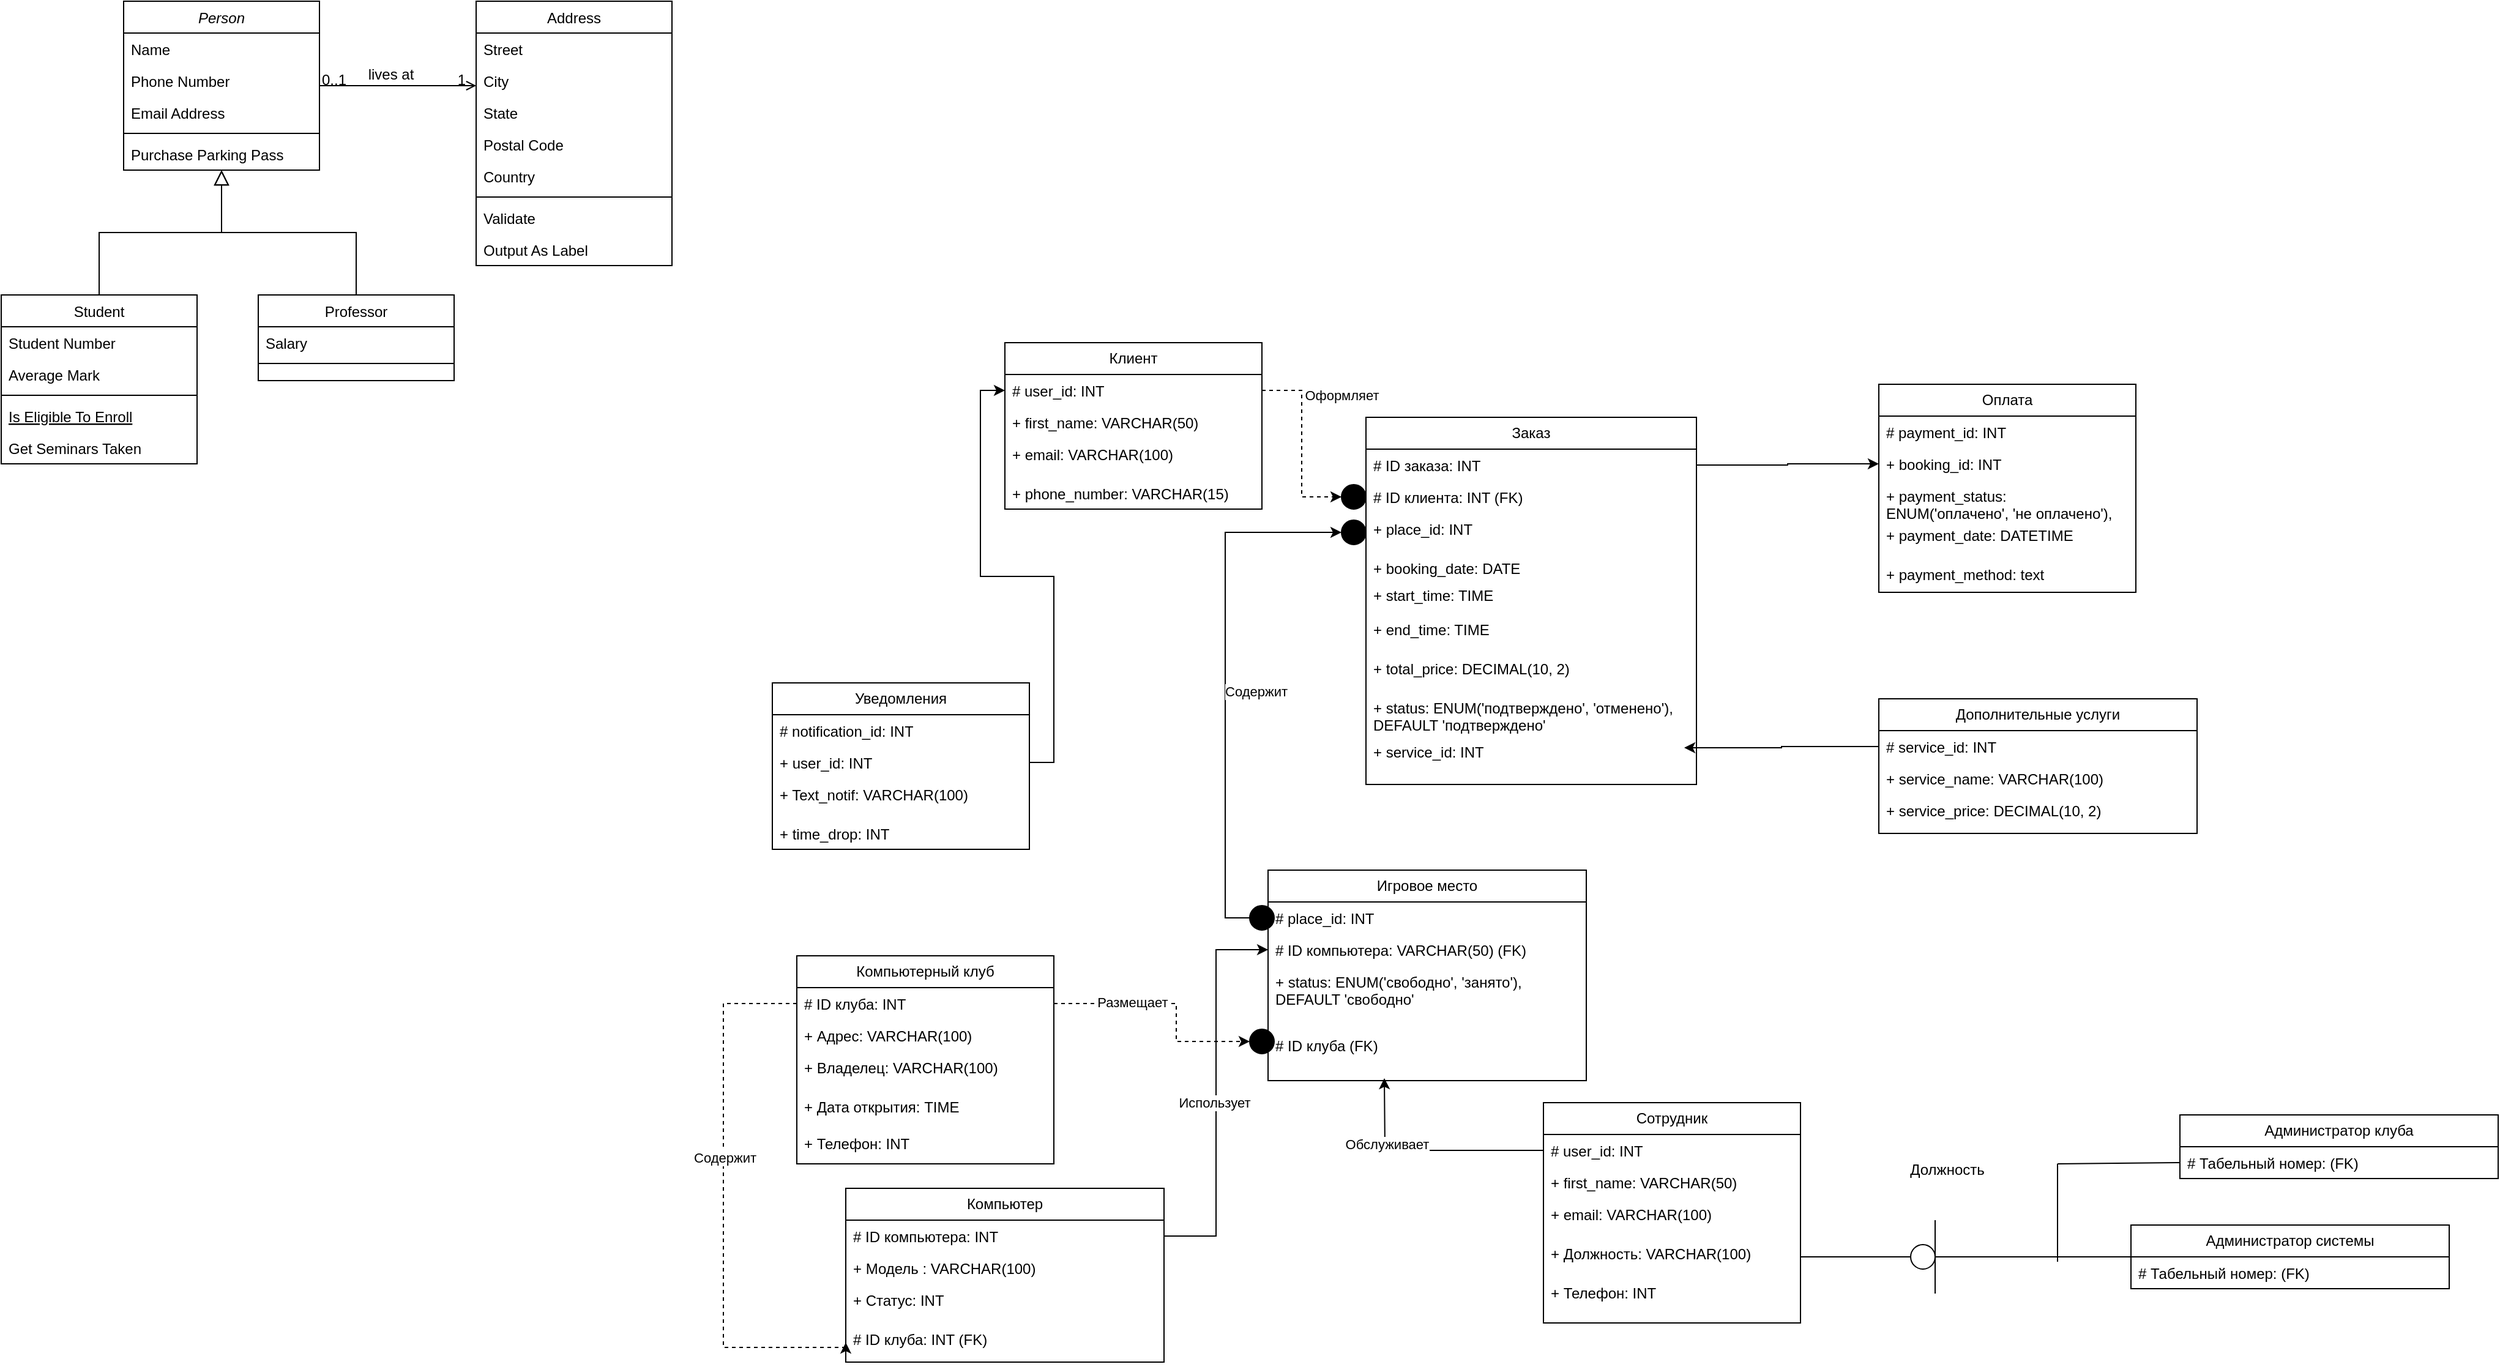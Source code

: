 <mxfile version="27.1.6">
  <diagram id="C5RBs43oDa-KdzZeNtuy" name="Page-1">
    <mxGraphModel dx="2143" dy="813" grid="1" gridSize="10" guides="1" tooltips="1" connect="1" arrows="1" fold="1" page="1" pageScale="1" pageWidth="827" pageHeight="1169" math="0" shadow="0">
      <root>
        <mxCell id="WIyWlLk6GJQsqaUBKTNV-0" />
        <mxCell id="WIyWlLk6GJQsqaUBKTNV-1" parent="WIyWlLk6GJQsqaUBKTNV-0" />
        <mxCell id="zkfFHV4jXpPFQw0GAbJ--0" value="Person" style="swimlane;fontStyle=2;align=center;verticalAlign=top;childLayout=stackLayout;horizontal=1;startSize=26;horizontalStack=0;resizeParent=1;resizeLast=0;collapsible=1;marginBottom=0;rounded=0;shadow=0;strokeWidth=1;" parent="WIyWlLk6GJQsqaUBKTNV-1" vertex="1">
          <mxGeometry x="220" y="120" width="160" height="138" as="geometry">
            <mxRectangle x="230" y="140" width="160" height="26" as="alternateBounds" />
          </mxGeometry>
        </mxCell>
        <mxCell id="zkfFHV4jXpPFQw0GAbJ--1" value="Name" style="text;align=left;verticalAlign=top;spacingLeft=4;spacingRight=4;overflow=hidden;rotatable=0;points=[[0,0.5],[1,0.5]];portConstraint=eastwest;" parent="zkfFHV4jXpPFQw0GAbJ--0" vertex="1">
          <mxGeometry y="26" width="160" height="26" as="geometry" />
        </mxCell>
        <mxCell id="zkfFHV4jXpPFQw0GAbJ--2" value="Phone Number" style="text;align=left;verticalAlign=top;spacingLeft=4;spacingRight=4;overflow=hidden;rotatable=0;points=[[0,0.5],[1,0.5]];portConstraint=eastwest;rounded=0;shadow=0;html=0;" parent="zkfFHV4jXpPFQw0GAbJ--0" vertex="1">
          <mxGeometry y="52" width="160" height="26" as="geometry" />
        </mxCell>
        <mxCell id="zkfFHV4jXpPFQw0GAbJ--3" value="Email Address" style="text;align=left;verticalAlign=top;spacingLeft=4;spacingRight=4;overflow=hidden;rotatable=0;points=[[0,0.5],[1,0.5]];portConstraint=eastwest;rounded=0;shadow=0;html=0;" parent="zkfFHV4jXpPFQw0GAbJ--0" vertex="1">
          <mxGeometry y="78" width="160" height="26" as="geometry" />
        </mxCell>
        <mxCell id="zkfFHV4jXpPFQw0GAbJ--4" value="" style="line;html=1;strokeWidth=1;align=left;verticalAlign=middle;spacingTop=-1;spacingLeft=3;spacingRight=3;rotatable=0;labelPosition=right;points=[];portConstraint=eastwest;" parent="zkfFHV4jXpPFQw0GAbJ--0" vertex="1">
          <mxGeometry y="104" width="160" height="8" as="geometry" />
        </mxCell>
        <mxCell id="zkfFHV4jXpPFQw0GAbJ--5" value="Purchase Parking Pass" style="text;align=left;verticalAlign=top;spacingLeft=4;spacingRight=4;overflow=hidden;rotatable=0;points=[[0,0.5],[1,0.5]];portConstraint=eastwest;" parent="zkfFHV4jXpPFQw0GAbJ--0" vertex="1">
          <mxGeometry y="112" width="160" height="26" as="geometry" />
        </mxCell>
        <mxCell id="zkfFHV4jXpPFQw0GAbJ--6" value="Student" style="swimlane;fontStyle=0;align=center;verticalAlign=top;childLayout=stackLayout;horizontal=1;startSize=26;horizontalStack=0;resizeParent=1;resizeLast=0;collapsible=1;marginBottom=0;rounded=0;shadow=0;strokeWidth=1;" parent="WIyWlLk6GJQsqaUBKTNV-1" vertex="1">
          <mxGeometry x="120" y="360" width="160" height="138" as="geometry">
            <mxRectangle x="130" y="380" width="160" height="26" as="alternateBounds" />
          </mxGeometry>
        </mxCell>
        <mxCell id="zkfFHV4jXpPFQw0GAbJ--7" value="Student Number" style="text;align=left;verticalAlign=top;spacingLeft=4;spacingRight=4;overflow=hidden;rotatable=0;points=[[0,0.5],[1,0.5]];portConstraint=eastwest;" parent="zkfFHV4jXpPFQw0GAbJ--6" vertex="1">
          <mxGeometry y="26" width="160" height="26" as="geometry" />
        </mxCell>
        <mxCell id="zkfFHV4jXpPFQw0GAbJ--8" value="Average Mark" style="text;align=left;verticalAlign=top;spacingLeft=4;spacingRight=4;overflow=hidden;rotatable=0;points=[[0,0.5],[1,0.5]];portConstraint=eastwest;rounded=0;shadow=0;html=0;" parent="zkfFHV4jXpPFQw0GAbJ--6" vertex="1">
          <mxGeometry y="52" width="160" height="26" as="geometry" />
        </mxCell>
        <mxCell id="zkfFHV4jXpPFQw0GAbJ--9" value="" style="line;html=1;strokeWidth=1;align=left;verticalAlign=middle;spacingTop=-1;spacingLeft=3;spacingRight=3;rotatable=0;labelPosition=right;points=[];portConstraint=eastwest;" parent="zkfFHV4jXpPFQw0GAbJ--6" vertex="1">
          <mxGeometry y="78" width="160" height="8" as="geometry" />
        </mxCell>
        <mxCell id="zkfFHV4jXpPFQw0GAbJ--10" value="Is Eligible To Enroll" style="text;align=left;verticalAlign=top;spacingLeft=4;spacingRight=4;overflow=hidden;rotatable=0;points=[[0,0.5],[1,0.5]];portConstraint=eastwest;fontStyle=4" parent="zkfFHV4jXpPFQw0GAbJ--6" vertex="1">
          <mxGeometry y="86" width="160" height="26" as="geometry" />
        </mxCell>
        <mxCell id="zkfFHV4jXpPFQw0GAbJ--11" value="Get Seminars Taken" style="text;align=left;verticalAlign=top;spacingLeft=4;spacingRight=4;overflow=hidden;rotatable=0;points=[[0,0.5],[1,0.5]];portConstraint=eastwest;" parent="zkfFHV4jXpPFQw0GAbJ--6" vertex="1">
          <mxGeometry y="112" width="160" height="26" as="geometry" />
        </mxCell>
        <mxCell id="zkfFHV4jXpPFQw0GAbJ--12" value="" style="endArrow=block;endSize=10;endFill=0;shadow=0;strokeWidth=1;rounded=0;curved=0;edgeStyle=elbowEdgeStyle;elbow=vertical;" parent="WIyWlLk6GJQsqaUBKTNV-1" source="zkfFHV4jXpPFQw0GAbJ--6" target="zkfFHV4jXpPFQw0GAbJ--0" edge="1">
          <mxGeometry width="160" relative="1" as="geometry">
            <mxPoint x="200" y="203" as="sourcePoint" />
            <mxPoint x="200" y="203" as="targetPoint" />
          </mxGeometry>
        </mxCell>
        <mxCell id="zkfFHV4jXpPFQw0GAbJ--13" value="Professor" style="swimlane;fontStyle=0;align=center;verticalAlign=top;childLayout=stackLayout;horizontal=1;startSize=26;horizontalStack=0;resizeParent=1;resizeLast=0;collapsible=1;marginBottom=0;rounded=0;shadow=0;strokeWidth=1;" parent="WIyWlLk6GJQsqaUBKTNV-1" vertex="1">
          <mxGeometry x="330" y="360" width="160" height="70" as="geometry">
            <mxRectangle x="340" y="380" width="170" height="26" as="alternateBounds" />
          </mxGeometry>
        </mxCell>
        <mxCell id="zkfFHV4jXpPFQw0GAbJ--14" value="Salary" style="text;align=left;verticalAlign=top;spacingLeft=4;spacingRight=4;overflow=hidden;rotatable=0;points=[[0,0.5],[1,0.5]];portConstraint=eastwest;" parent="zkfFHV4jXpPFQw0GAbJ--13" vertex="1">
          <mxGeometry y="26" width="160" height="26" as="geometry" />
        </mxCell>
        <mxCell id="zkfFHV4jXpPFQw0GAbJ--15" value="" style="line;html=1;strokeWidth=1;align=left;verticalAlign=middle;spacingTop=-1;spacingLeft=3;spacingRight=3;rotatable=0;labelPosition=right;points=[];portConstraint=eastwest;" parent="zkfFHV4jXpPFQw0GAbJ--13" vertex="1">
          <mxGeometry y="52" width="160" height="8" as="geometry" />
        </mxCell>
        <mxCell id="zkfFHV4jXpPFQw0GAbJ--16" value="" style="endArrow=block;endSize=10;endFill=0;shadow=0;strokeWidth=1;rounded=0;curved=0;edgeStyle=elbowEdgeStyle;elbow=vertical;" parent="WIyWlLk6GJQsqaUBKTNV-1" source="zkfFHV4jXpPFQw0GAbJ--13" target="zkfFHV4jXpPFQw0GAbJ--0" edge="1">
          <mxGeometry width="160" relative="1" as="geometry">
            <mxPoint x="210" y="373" as="sourcePoint" />
            <mxPoint x="310" y="271" as="targetPoint" />
          </mxGeometry>
        </mxCell>
        <mxCell id="zkfFHV4jXpPFQw0GAbJ--17" value="Address" style="swimlane;fontStyle=0;align=center;verticalAlign=top;childLayout=stackLayout;horizontal=1;startSize=26;horizontalStack=0;resizeParent=1;resizeLast=0;collapsible=1;marginBottom=0;rounded=0;shadow=0;strokeWidth=1;" parent="WIyWlLk6GJQsqaUBKTNV-1" vertex="1">
          <mxGeometry x="508" y="120" width="160" height="216" as="geometry">
            <mxRectangle x="550" y="140" width="160" height="26" as="alternateBounds" />
          </mxGeometry>
        </mxCell>
        <mxCell id="zkfFHV4jXpPFQw0GAbJ--18" value="Street" style="text;align=left;verticalAlign=top;spacingLeft=4;spacingRight=4;overflow=hidden;rotatable=0;points=[[0,0.5],[1,0.5]];portConstraint=eastwest;" parent="zkfFHV4jXpPFQw0GAbJ--17" vertex="1">
          <mxGeometry y="26" width="160" height="26" as="geometry" />
        </mxCell>
        <mxCell id="zkfFHV4jXpPFQw0GAbJ--19" value="City" style="text;align=left;verticalAlign=top;spacingLeft=4;spacingRight=4;overflow=hidden;rotatable=0;points=[[0,0.5],[1,0.5]];portConstraint=eastwest;rounded=0;shadow=0;html=0;" parent="zkfFHV4jXpPFQw0GAbJ--17" vertex="1">
          <mxGeometry y="52" width="160" height="26" as="geometry" />
        </mxCell>
        <mxCell id="zkfFHV4jXpPFQw0GAbJ--20" value="State" style="text;align=left;verticalAlign=top;spacingLeft=4;spacingRight=4;overflow=hidden;rotatable=0;points=[[0,0.5],[1,0.5]];portConstraint=eastwest;rounded=0;shadow=0;html=0;" parent="zkfFHV4jXpPFQw0GAbJ--17" vertex="1">
          <mxGeometry y="78" width="160" height="26" as="geometry" />
        </mxCell>
        <mxCell id="zkfFHV4jXpPFQw0GAbJ--21" value="Postal Code" style="text;align=left;verticalAlign=top;spacingLeft=4;spacingRight=4;overflow=hidden;rotatable=0;points=[[0,0.5],[1,0.5]];portConstraint=eastwest;rounded=0;shadow=0;html=0;" parent="zkfFHV4jXpPFQw0GAbJ--17" vertex="1">
          <mxGeometry y="104" width="160" height="26" as="geometry" />
        </mxCell>
        <mxCell id="zkfFHV4jXpPFQw0GAbJ--22" value="Country" style="text;align=left;verticalAlign=top;spacingLeft=4;spacingRight=4;overflow=hidden;rotatable=0;points=[[0,0.5],[1,0.5]];portConstraint=eastwest;rounded=0;shadow=0;html=0;" parent="zkfFHV4jXpPFQw0GAbJ--17" vertex="1">
          <mxGeometry y="130" width="160" height="26" as="geometry" />
        </mxCell>
        <mxCell id="zkfFHV4jXpPFQw0GAbJ--23" value="" style="line;html=1;strokeWidth=1;align=left;verticalAlign=middle;spacingTop=-1;spacingLeft=3;spacingRight=3;rotatable=0;labelPosition=right;points=[];portConstraint=eastwest;" parent="zkfFHV4jXpPFQw0GAbJ--17" vertex="1">
          <mxGeometry y="156" width="160" height="8" as="geometry" />
        </mxCell>
        <mxCell id="zkfFHV4jXpPFQw0GAbJ--24" value="Validate" style="text;align=left;verticalAlign=top;spacingLeft=4;spacingRight=4;overflow=hidden;rotatable=0;points=[[0,0.5],[1,0.5]];portConstraint=eastwest;" parent="zkfFHV4jXpPFQw0GAbJ--17" vertex="1">
          <mxGeometry y="164" width="160" height="26" as="geometry" />
        </mxCell>
        <mxCell id="zkfFHV4jXpPFQw0GAbJ--25" value="Output As Label" style="text;align=left;verticalAlign=top;spacingLeft=4;spacingRight=4;overflow=hidden;rotatable=0;points=[[0,0.5],[1,0.5]];portConstraint=eastwest;" parent="zkfFHV4jXpPFQw0GAbJ--17" vertex="1">
          <mxGeometry y="190" width="160" height="26" as="geometry" />
        </mxCell>
        <mxCell id="zkfFHV4jXpPFQw0GAbJ--26" value="" style="endArrow=open;shadow=0;strokeWidth=1;rounded=0;curved=0;endFill=1;edgeStyle=elbowEdgeStyle;elbow=vertical;" parent="WIyWlLk6GJQsqaUBKTNV-1" source="zkfFHV4jXpPFQw0GAbJ--0" target="zkfFHV4jXpPFQw0GAbJ--17" edge="1">
          <mxGeometry x="0.5" y="41" relative="1" as="geometry">
            <mxPoint x="380" y="192" as="sourcePoint" />
            <mxPoint x="540" y="192" as="targetPoint" />
            <mxPoint x="-40" y="32" as="offset" />
          </mxGeometry>
        </mxCell>
        <mxCell id="zkfFHV4jXpPFQw0GAbJ--27" value="0..1" style="resizable=0;align=left;verticalAlign=bottom;labelBackgroundColor=none;fontSize=12;" parent="zkfFHV4jXpPFQw0GAbJ--26" connectable="0" vertex="1">
          <mxGeometry x="-1" relative="1" as="geometry">
            <mxPoint y="4" as="offset" />
          </mxGeometry>
        </mxCell>
        <mxCell id="zkfFHV4jXpPFQw0GAbJ--28" value="1" style="resizable=0;align=right;verticalAlign=bottom;labelBackgroundColor=none;fontSize=12;" parent="zkfFHV4jXpPFQw0GAbJ--26" connectable="0" vertex="1">
          <mxGeometry x="1" relative="1" as="geometry">
            <mxPoint x="-7" y="4" as="offset" />
          </mxGeometry>
        </mxCell>
        <mxCell id="zkfFHV4jXpPFQw0GAbJ--29" value="lives at" style="text;html=1;resizable=0;points=[];;align=center;verticalAlign=middle;labelBackgroundColor=none;rounded=0;shadow=0;strokeWidth=1;fontSize=12;" parent="zkfFHV4jXpPFQw0GAbJ--26" vertex="1" connectable="0">
          <mxGeometry x="0.5" y="49" relative="1" as="geometry">
            <mxPoint x="-38" y="40" as="offset" />
          </mxGeometry>
        </mxCell>
        <mxCell id="PLSxakcZ5Mj65EyhJ7dW-0" value="Клиент" style="swimlane;fontStyle=0;childLayout=stackLayout;horizontal=1;startSize=26;fillColor=none;horizontalStack=0;resizeParent=1;resizeParentMax=0;resizeLast=0;collapsible=1;marginBottom=0;whiteSpace=wrap;html=1;" vertex="1" parent="WIyWlLk6GJQsqaUBKTNV-1">
          <mxGeometry x="940" y="399" width="210" height="136" as="geometry" />
        </mxCell>
        <mxCell id="PLSxakcZ5Mj65EyhJ7dW-1" value="# user_id: INT" style="text;strokeColor=none;fillColor=none;align=left;verticalAlign=top;spacingLeft=4;spacingRight=4;overflow=hidden;rotatable=0;points=[[0,0.5],[1,0.5]];portConstraint=eastwest;whiteSpace=wrap;html=1;" vertex="1" parent="PLSxakcZ5Mj65EyhJ7dW-0">
          <mxGeometry y="26" width="210" height="26" as="geometry" />
        </mxCell>
        <mxCell id="PLSxakcZ5Mj65EyhJ7dW-2" value="+ first_name: VARCHAR(50)" style="text;strokeColor=none;fillColor=none;align=left;verticalAlign=top;spacingLeft=4;spacingRight=4;overflow=hidden;rotatable=0;points=[[0,0.5],[1,0.5]];portConstraint=eastwest;whiteSpace=wrap;html=1;" vertex="1" parent="PLSxakcZ5Mj65EyhJ7dW-0">
          <mxGeometry y="52" width="210" height="26" as="geometry" />
        </mxCell>
        <mxCell id="PLSxakcZ5Mj65EyhJ7dW-3" value="+ email: VARCHAR(100)" style="text;strokeColor=none;fillColor=none;align=left;verticalAlign=top;spacingLeft=4;spacingRight=4;overflow=hidden;rotatable=0;points=[[0,0.5],[1,0.5]];portConstraint=eastwest;whiteSpace=wrap;html=1;" vertex="1" parent="PLSxakcZ5Mj65EyhJ7dW-0">
          <mxGeometry y="78" width="210" height="32" as="geometry" />
        </mxCell>
        <mxCell id="PLSxakcZ5Mj65EyhJ7dW-21" value="+ phone_number: VARCHAR(15)" style="text;strokeColor=none;fillColor=none;align=left;verticalAlign=top;spacingLeft=4;spacingRight=4;overflow=hidden;rotatable=0;points=[[0,0.5],[1,0.5]];portConstraint=eastwest;whiteSpace=wrap;html=1;" vertex="1" parent="PLSxakcZ5Mj65EyhJ7dW-0">
          <mxGeometry y="110" width="210" height="26" as="geometry" />
        </mxCell>
        <mxCell id="PLSxakcZ5Mj65EyhJ7dW-4" value="Игровое место" style="swimlane;fontStyle=0;childLayout=stackLayout;horizontal=1;startSize=26;fillColor=none;horizontalStack=0;resizeParent=1;resizeParentMax=0;resizeLast=0;collapsible=1;marginBottom=0;whiteSpace=wrap;html=1;" vertex="1" parent="WIyWlLk6GJQsqaUBKTNV-1">
          <mxGeometry x="1155" y="830" width="260" height="172" as="geometry" />
        </mxCell>
        <mxCell id="PLSxakcZ5Mj65EyhJ7dW-5" value="# place_id: INT" style="text;strokeColor=none;fillColor=none;align=left;verticalAlign=top;spacingLeft=4;spacingRight=4;overflow=hidden;rotatable=0;points=[[0,0.5],[1,0.5]];portConstraint=eastwest;whiteSpace=wrap;html=1;" vertex="1" parent="PLSxakcZ5Mj65EyhJ7dW-4">
          <mxGeometry y="26" width="260" height="26" as="geometry" />
        </mxCell>
        <mxCell id="PLSxakcZ5Mj65EyhJ7dW-6" value="# ID компьютера: VARCHAR(50) (FK)" style="text;strokeColor=none;fillColor=none;align=left;verticalAlign=top;spacingLeft=4;spacingRight=4;overflow=hidden;rotatable=0;points=[[0,0.5],[1,0.5]];portConstraint=eastwest;whiteSpace=wrap;html=1;" vertex="1" parent="PLSxakcZ5Mj65EyhJ7dW-4">
          <mxGeometry y="52" width="260" height="26" as="geometry" />
        </mxCell>
        <mxCell id="PLSxakcZ5Mj65EyhJ7dW-7" value="+ status: ENUM(&#39;свободно&#39;, &#39;занято&#39;), DEFAULT &#39;свободно&#39;" style="text;strokeColor=none;fillColor=none;align=left;verticalAlign=top;spacingLeft=4;spacingRight=4;overflow=hidden;rotatable=0;points=[[0,0.5],[1,0.5]];portConstraint=eastwest;whiteSpace=wrap;html=1;" vertex="1" parent="PLSxakcZ5Mj65EyhJ7dW-4">
          <mxGeometry y="78" width="260" height="52" as="geometry" />
        </mxCell>
        <mxCell id="PLSxakcZ5Mj65EyhJ7dW-106" value="# ID клуба (FK&lt;span style=&quot;background-color: transparent; color: light-dark(rgb(0, 0, 0), rgb(255, 255, 255));&quot;&gt;)&lt;/span&gt;" style="text;strokeColor=none;fillColor=none;align=left;verticalAlign=top;spacingLeft=4;spacingRight=4;overflow=hidden;rotatable=0;points=[[0,0.5],[1,0.5]];portConstraint=eastwest;whiteSpace=wrap;html=1;" vertex="1" parent="PLSxakcZ5Mj65EyhJ7dW-4">
          <mxGeometry y="130" width="260" height="42" as="geometry" />
        </mxCell>
        <mxCell id="PLSxakcZ5Mj65EyhJ7dW-8" value="Заказ" style="swimlane;fontStyle=0;childLayout=stackLayout;horizontal=1;startSize=26;fillColor=none;horizontalStack=0;resizeParent=1;resizeParentMax=0;resizeLast=0;collapsible=1;marginBottom=0;whiteSpace=wrap;html=1;" vertex="1" parent="WIyWlLk6GJQsqaUBKTNV-1">
          <mxGeometry x="1235" y="460" width="270" height="300" as="geometry" />
        </mxCell>
        <mxCell id="PLSxakcZ5Mj65EyhJ7dW-9" value="# ID заказа: INT" style="text;strokeColor=none;fillColor=none;align=left;verticalAlign=top;spacingLeft=4;spacingRight=4;overflow=hidden;rotatable=0;points=[[0,0.5],[1,0.5]];portConstraint=eastwest;whiteSpace=wrap;html=1;" vertex="1" parent="PLSxakcZ5Mj65EyhJ7dW-8">
          <mxGeometry y="26" width="270" height="26" as="geometry" />
        </mxCell>
        <mxCell id="PLSxakcZ5Mj65EyhJ7dW-10" value="# ID клиента: INT (FK)" style="text;strokeColor=none;fillColor=none;align=left;verticalAlign=top;spacingLeft=4;spacingRight=4;overflow=hidden;rotatable=0;points=[[0,0.5],[1,0.5]];portConstraint=eastwest;whiteSpace=wrap;html=1;" vertex="1" parent="PLSxakcZ5Mj65EyhJ7dW-8">
          <mxGeometry y="52" width="270" height="26" as="geometry" />
        </mxCell>
        <mxCell id="PLSxakcZ5Mj65EyhJ7dW-11" value="+ place_id: INT" style="text;strokeColor=none;fillColor=none;align=left;verticalAlign=top;spacingLeft=4;spacingRight=4;overflow=hidden;rotatable=0;points=[[0,0.5],[1,0.5]];portConstraint=eastwest;whiteSpace=wrap;html=1;" vertex="1" parent="PLSxakcZ5Mj65EyhJ7dW-8">
          <mxGeometry y="78" width="270" height="32" as="geometry" />
        </mxCell>
        <mxCell id="PLSxakcZ5Mj65EyhJ7dW-12" value="+ booking_date: DATE" style="text;strokeColor=none;fillColor=none;align=left;verticalAlign=top;spacingLeft=4;spacingRight=4;overflow=hidden;rotatable=0;points=[[0,0.5],[1,0.5]];portConstraint=eastwest;whiteSpace=wrap;html=1;" vertex="1" parent="PLSxakcZ5Mj65EyhJ7dW-8">
          <mxGeometry y="110" width="270" height="190" as="geometry" />
        </mxCell>
        <mxCell id="PLSxakcZ5Mj65EyhJ7dW-13" value="+ start_time: TIME" style="text;strokeColor=none;fillColor=none;align=left;verticalAlign=top;spacingLeft=4;spacingRight=4;overflow=hidden;rotatable=0;points=[[0,0.5],[1,0.5]];portConstraint=eastwest;whiteSpace=wrap;html=1;" vertex="1" parent="WIyWlLk6GJQsqaUBKTNV-1">
          <mxGeometry x="1235" y="592" width="250" height="32" as="geometry" />
        </mxCell>
        <mxCell id="PLSxakcZ5Mj65EyhJ7dW-14" value="+ end_time: TIME" style="text;strokeColor=none;fillColor=none;align=left;verticalAlign=top;spacingLeft=4;spacingRight=4;overflow=hidden;rotatable=0;points=[[0,0.5],[1,0.5]];portConstraint=eastwest;whiteSpace=wrap;html=1;" vertex="1" parent="WIyWlLk6GJQsqaUBKTNV-1">
          <mxGeometry x="1235" y="620" width="250" height="32" as="geometry" />
        </mxCell>
        <mxCell id="PLSxakcZ5Mj65EyhJ7dW-15" value="+ total_price: DECIMAL(10, 2)" style="text;strokeColor=none;fillColor=none;align=left;verticalAlign=top;spacingLeft=4;spacingRight=4;overflow=hidden;rotatable=0;points=[[0,0.5],[1,0.5]];portConstraint=eastwest;whiteSpace=wrap;html=1;" vertex="1" parent="WIyWlLk6GJQsqaUBKTNV-1">
          <mxGeometry x="1235" y="652" width="250" height="98" as="geometry" />
        </mxCell>
        <mxCell id="PLSxakcZ5Mj65EyhJ7dW-16" value="+ status: ENUM(&#39;подтверждено&#39;, &#39;отменено&#39;), DEFAULT &#39;подтверждено&#39;" style="text;strokeColor=none;fillColor=none;align=left;verticalAlign=top;spacingLeft=4;spacingRight=4;overflow=hidden;rotatable=0;points=[[0,0.5],[1,0.5]];portConstraint=eastwest;whiteSpace=wrap;html=1;" vertex="1" parent="WIyWlLk6GJQsqaUBKTNV-1">
          <mxGeometry x="1235" y="684" width="260" height="66" as="geometry" />
        </mxCell>
        <mxCell id="PLSxakcZ5Mj65EyhJ7dW-17" value="Дополнительные услуги" style="swimlane;fontStyle=0;childLayout=stackLayout;horizontal=1;startSize=26;fillColor=none;horizontalStack=0;resizeParent=1;resizeParentMax=0;resizeLast=0;collapsible=1;marginBottom=0;whiteSpace=wrap;html=1;" vertex="1" parent="WIyWlLk6GJQsqaUBKTNV-1">
          <mxGeometry x="1654" y="690" width="260" height="110" as="geometry" />
        </mxCell>
        <mxCell id="PLSxakcZ5Mj65EyhJ7dW-18" value="# service_id: INT" style="text;strokeColor=none;fillColor=none;align=left;verticalAlign=top;spacingLeft=4;spacingRight=4;overflow=hidden;rotatable=0;points=[[0,0.5],[1,0.5]];portConstraint=eastwest;whiteSpace=wrap;html=1;" vertex="1" parent="PLSxakcZ5Mj65EyhJ7dW-17">
          <mxGeometry y="26" width="260" height="26" as="geometry" />
        </mxCell>
        <mxCell id="PLSxakcZ5Mj65EyhJ7dW-19" value="+ service_name: VARCHAR(100)" style="text;strokeColor=none;fillColor=none;align=left;verticalAlign=top;spacingLeft=4;spacingRight=4;overflow=hidden;rotatable=0;points=[[0,0.5],[1,0.5]];portConstraint=eastwest;whiteSpace=wrap;html=1;" vertex="1" parent="PLSxakcZ5Mj65EyhJ7dW-17">
          <mxGeometry y="52" width="260" height="26" as="geometry" />
        </mxCell>
        <mxCell id="PLSxakcZ5Mj65EyhJ7dW-20" value="+ service_price: DECIMAL(10, 2)" style="text;strokeColor=none;fillColor=none;align=left;verticalAlign=top;spacingLeft=4;spacingRight=4;overflow=hidden;rotatable=0;points=[[0,0.5],[1,0.5]];portConstraint=eastwest;whiteSpace=wrap;html=1;" vertex="1" parent="PLSxakcZ5Mj65EyhJ7dW-17">
          <mxGeometry y="78" width="260" height="32" as="geometry" />
        </mxCell>
        <mxCell id="PLSxakcZ5Mj65EyhJ7dW-22" value="+ service_id: INT" style="text;strokeColor=none;fillColor=none;align=left;verticalAlign=top;spacingLeft=4;spacingRight=4;overflow=hidden;rotatable=0;points=[[0,0.5],[1,0.5]];portConstraint=eastwest;whiteSpace=wrap;html=1;" vertex="1" parent="WIyWlLk6GJQsqaUBKTNV-1">
          <mxGeometry x="1235" y="720" width="260" height="20" as="geometry" />
        </mxCell>
        <mxCell id="PLSxakcZ5Mj65EyhJ7dW-23" value="Оплата" style="swimlane;fontStyle=0;childLayout=stackLayout;horizontal=1;startSize=26;fillColor=none;horizontalStack=0;resizeParent=1;resizeParentMax=0;resizeLast=0;collapsible=1;marginBottom=0;whiteSpace=wrap;html=1;" vertex="1" parent="WIyWlLk6GJQsqaUBKTNV-1">
          <mxGeometry x="1654" y="433" width="210" height="170" as="geometry" />
        </mxCell>
        <mxCell id="PLSxakcZ5Mj65EyhJ7dW-24" value="# payment_id: INT" style="text;strokeColor=none;fillColor=none;align=left;verticalAlign=top;spacingLeft=4;spacingRight=4;overflow=hidden;rotatable=0;points=[[0,0.5],[1,0.5]];portConstraint=eastwest;whiteSpace=wrap;html=1;" vertex="1" parent="PLSxakcZ5Mj65EyhJ7dW-23">
          <mxGeometry y="26" width="210" height="26" as="geometry" />
        </mxCell>
        <mxCell id="PLSxakcZ5Mj65EyhJ7dW-25" value="+ booking_id: INT" style="text;strokeColor=none;fillColor=none;align=left;verticalAlign=top;spacingLeft=4;spacingRight=4;overflow=hidden;rotatable=0;points=[[0,0.5],[1,0.5]];portConstraint=eastwest;whiteSpace=wrap;html=1;" vertex="1" parent="PLSxakcZ5Mj65EyhJ7dW-23">
          <mxGeometry y="52" width="210" height="26" as="geometry" />
        </mxCell>
        <mxCell id="PLSxakcZ5Mj65EyhJ7dW-27" value="+ payment_status: ENUM(&#39;оплачено&#39;, &#39;не оплачено&#39;), DEFAULT &#39;не оплачено&#39;" style="text;strokeColor=none;fillColor=none;align=left;verticalAlign=top;spacingLeft=4;spacingRight=4;overflow=hidden;rotatable=0;points=[[0,0.5],[1,0.5]];portConstraint=eastwest;whiteSpace=wrap;html=1;" vertex="1" parent="PLSxakcZ5Mj65EyhJ7dW-23">
          <mxGeometry y="78" width="210" height="32" as="geometry" />
        </mxCell>
        <mxCell id="PLSxakcZ5Mj65EyhJ7dW-28" value="+ payment_date: DATETIME" style="text;strokeColor=none;fillColor=none;align=left;verticalAlign=top;spacingLeft=4;spacingRight=4;overflow=hidden;rotatable=0;points=[[0,0.5],[1,0.5]];portConstraint=eastwest;whiteSpace=wrap;html=1;" vertex="1" parent="PLSxakcZ5Mj65EyhJ7dW-23">
          <mxGeometry y="110" width="210" height="32" as="geometry" />
        </mxCell>
        <mxCell id="PLSxakcZ5Mj65EyhJ7dW-26" value="+ payment_method: text" style="text;strokeColor=none;fillColor=none;align=left;verticalAlign=top;spacingLeft=4;spacingRight=4;overflow=hidden;rotatable=0;points=[[0,0.5],[1,0.5]];portConstraint=eastwest;whiteSpace=wrap;html=1;" vertex="1" parent="PLSxakcZ5Mj65EyhJ7dW-23">
          <mxGeometry y="142" width="210" height="28" as="geometry" />
        </mxCell>
        <mxCell id="PLSxakcZ5Mj65EyhJ7dW-29" value="Уведомления" style="swimlane;fontStyle=0;childLayout=stackLayout;horizontal=1;startSize=26;fillColor=none;horizontalStack=0;resizeParent=1;resizeParentMax=0;resizeLast=0;collapsible=1;marginBottom=0;whiteSpace=wrap;html=1;" vertex="1" parent="WIyWlLk6GJQsqaUBKTNV-1">
          <mxGeometry x="750" y="677" width="210" height="136" as="geometry" />
        </mxCell>
        <mxCell id="PLSxakcZ5Mj65EyhJ7dW-30" value="#&amp;nbsp;&lt;span style=&quot;white-space-collapse: preserve;&quot; data-src-align=&quot;0:11&quot; class=&quot;EzKURWReUAB5oZgtQNkl&quot;&gt;notification&lt;/span&gt;_id: INT" style="text;strokeColor=none;fillColor=none;align=left;verticalAlign=top;spacingLeft=4;spacingRight=4;overflow=hidden;rotatable=0;points=[[0,0.5],[1,0.5]];portConstraint=eastwest;whiteSpace=wrap;html=1;" vertex="1" parent="PLSxakcZ5Mj65EyhJ7dW-29">
          <mxGeometry y="26" width="210" height="26" as="geometry" />
        </mxCell>
        <mxCell id="PLSxakcZ5Mj65EyhJ7dW-31" value="+ user_id: INT" style="text;strokeColor=none;fillColor=none;align=left;verticalAlign=top;spacingLeft=4;spacingRight=4;overflow=hidden;rotatable=0;points=[[0,0.5],[1,0.5]];portConstraint=eastwest;whiteSpace=wrap;html=1;" vertex="1" parent="PLSxakcZ5Mj65EyhJ7dW-29">
          <mxGeometry y="52" width="210" height="26" as="geometry" />
        </mxCell>
        <mxCell id="PLSxakcZ5Mj65EyhJ7dW-32" value="+ Text_notif: VARCHAR(100)" style="text;strokeColor=none;fillColor=none;align=left;verticalAlign=top;spacingLeft=4;spacingRight=4;overflow=hidden;rotatable=0;points=[[0,0.5],[1,0.5]];portConstraint=eastwest;whiteSpace=wrap;html=1;" vertex="1" parent="PLSxakcZ5Mj65EyhJ7dW-29">
          <mxGeometry y="78" width="210" height="32" as="geometry" />
        </mxCell>
        <mxCell id="PLSxakcZ5Mj65EyhJ7dW-33" value="+ time_drop: INT" style="text;strokeColor=none;fillColor=none;align=left;verticalAlign=top;spacingLeft=4;spacingRight=4;overflow=hidden;rotatable=0;points=[[0,0.5],[1,0.5]];portConstraint=eastwest;whiteSpace=wrap;html=1;" vertex="1" parent="PLSxakcZ5Mj65EyhJ7dW-29">
          <mxGeometry y="110" width="210" height="26" as="geometry" />
        </mxCell>
        <mxCell id="PLSxakcZ5Mj65EyhJ7dW-34" style="edgeStyle=orthogonalEdgeStyle;rounded=0;orthogonalLoop=1;jettySize=auto;html=1;exitX=1;exitY=0.5;exitDx=0;exitDy=0;entryX=0;entryY=0.5;entryDx=0;entryDy=0;" edge="1" parent="WIyWlLk6GJQsqaUBKTNV-1" source="PLSxakcZ5Mj65EyhJ7dW-31" target="PLSxakcZ5Mj65EyhJ7dW-1">
          <mxGeometry relative="1" as="geometry" />
        </mxCell>
        <mxCell id="PLSxakcZ5Mj65EyhJ7dW-35" style="edgeStyle=orthogonalEdgeStyle;rounded=0;orthogonalLoop=1;jettySize=auto;html=1;exitX=1;exitY=0.5;exitDx=0;exitDy=0;entryX=0;entryY=0.5;entryDx=0;entryDy=0;" edge="1" parent="WIyWlLk6GJQsqaUBKTNV-1" source="PLSxakcZ5Mj65EyhJ7dW-97" target="PLSxakcZ5Mj65EyhJ7dW-10">
          <mxGeometry relative="1" as="geometry" />
        </mxCell>
        <mxCell id="PLSxakcZ5Mj65EyhJ7dW-84" value="Оформляет" style="edgeLabel;html=1;align=center;verticalAlign=middle;resizable=0;points=[];" vertex="1" connectable="0" parent="PLSxakcZ5Mj65EyhJ7dW-35">
          <mxGeometry x="0.39" y="-6" relative="1" as="geometry">
            <mxPoint x="-20" y="-83" as="offset" />
          </mxGeometry>
        </mxCell>
        <mxCell id="PLSxakcZ5Mj65EyhJ7dW-36" style="edgeStyle=orthogonalEdgeStyle;rounded=0;orthogonalLoop=1;jettySize=auto;html=1;exitX=0;exitY=0.5;exitDx=0;exitDy=0;entryX=0;entryY=0.5;entryDx=0;entryDy=0;" edge="1" parent="WIyWlLk6GJQsqaUBKTNV-1" source="PLSxakcZ5Mj65EyhJ7dW-88" target="PLSxakcZ5Mj65EyhJ7dW-11">
          <mxGeometry relative="1" as="geometry" />
        </mxCell>
        <mxCell id="PLSxakcZ5Mj65EyhJ7dW-37" style="edgeStyle=orthogonalEdgeStyle;rounded=0;orthogonalLoop=1;jettySize=auto;html=1;exitX=1;exitY=0.5;exitDx=0;exitDy=0;entryX=0;entryY=0.5;entryDx=0;entryDy=0;" edge="1" parent="WIyWlLk6GJQsqaUBKTNV-1" source="PLSxakcZ5Mj65EyhJ7dW-9" target="PLSxakcZ5Mj65EyhJ7dW-25">
          <mxGeometry relative="1" as="geometry" />
        </mxCell>
        <mxCell id="PLSxakcZ5Mj65EyhJ7dW-38" style="edgeStyle=orthogonalEdgeStyle;rounded=0;orthogonalLoop=1;jettySize=auto;html=1;exitX=0;exitY=0.5;exitDx=0;exitDy=0;entryX=1;entryY=0.5;entryDx=0;entryDy=0;" edge="1" parent="WIyWlLk6GJQsqaUBKTNV-1" source="PLSxakcZ5Mj65EyhJ7dW-18" target="PLSxakcZ5Mj65EyhJ7dW-22">
          <mxGeometry relative="1" as="geometry" />
        </mxCell>
        <mxCell id="PLSxakcZ5Mj65EyhJ7dW-44" value="Компьютерный клуб" style="swimlane;fontStyle=0;childLayout=stackLayout;horizontal=1;startSize=26;fillColor=none;horizontalStack=0;resizeParent=1;resizeParentMax=0;resizeLast=0;collapsible=1;marginBottom=0;whiteSpace=wrap;html=1;" vertex="1" parent="WIyWlLk6GJQsqaUBKTNV-1">
          <mxGeometry x="770" y="900" width="210" height="170" as="geometry" />
        </mxCell>
        <mxCell id="PLSxakcZ5Mj65EyhJ7dW-45" value="# &lt;span style=&quot;white-space-collapse: preserve;&quot;&gt;ID клуба&lt;/span&gt;: INT" style="text;strokeColor=none;fillColor=none;align=left;verticalAlign=top;spacingLeft=4;spacingRight=4;overflow=hidden;rotatable=0;points=[[0,0.5],[1,0.5]];portConstraint=eastwest;whiteSpace=wrap;html=1;" vertex="1" parent="PLSxakcZ5Mj65EyhJ7dW-44">
          <mxGeometry y="26" width="210" height="26" as="geometry" />
        </mxCell>
        <mxCell id="PLSxakcZ5Mj65EyhJ7dW-46" value="+ Адрес: VARCHAR(100)" style="text;strokeColor=none;fillColor=none;align=left;verticalAlign=top;spacingLeft=4;spacingRight=4;overflow=hidden;rotatable=0;points=[[0,0.5],[1,0.5]];portConstraint=eastwest;whiteSpace=wrap;html=1;" vertex="1" parent="PLSxakcZ5Mj65EyhJ7dW-44">
          <mxGeometry y="52" width="210" height="26" as="geometry" />
        </mxCell>
        <mxCell id="PLSxakcZ5Mj65EyhJ7dW-47" value="+ Владелец: VARCHAR(100)" style="text;strokeColor=none;fillColor=none;align=left;verticalAlign=top;spacingLeft=4;spacingRight=4;overflow=hidden;rotatable=0;points=[[0,0.5],[1,0.5]];portConstraint=eastwest;whiteSpace=wrap;html=1;" vertex="1" parent="PLSxakcZ5Mj65EyhJ7dW-44">
          <mxGeometry y="78" width="210" height="32" as="geometry" />
        </mxCell>
        <mxCell id="PLSxakcZ5Mj65EyhJ7dW-48" value="+ Дата открытия: TIME" style="text;strokeColor=none;fillColor=none;align=left;verticalAlign=top;spacingLeft=4;spacingRight=4;overflow=hidden;rotatable=0;points=[[0,0.5],[1,0.5]];portConstraint=eastwest;whiteSpace=wrap;html=1;" vertex="1" parent="PLSxakcZ5Mj65EyhJ7dW-44">
          <mxGeometry y="110" width="210" height="30" as="geometry" />
        </mxCell>
        <mxCell id="PLSxakcZ5Mj65EyhJ7dW-49" value="+ Телефон: INT" style="text;strokeColor=none;fillColor=none;align=left;verticalAlign=top;spacingLeft=4;spacingRight=4;overflow=hidden;rotatable=0;points=[[0,0.5],[1,0.5]];portConstraint=eastwest;whiteSpace=wrap;html=1;" vertex="1" parent="PLSxakcZ5Mj65EyhJ7dW-44">
          <mxGeometry y="140" width="210" height="30" as="geometry" />
        </mxCell>
        <mxCell id="PLSxakcZ5Mj65EyhJ7dW-58" value="Сотрудник" style="swimlane;fontStyle=0;childLayout=stackLayout;horizontal=1;startSize=26;fillColor=none;horizontalStack=0;resizeParent=1;resizeParentMax=0;resizeLast=0;collapsible=1;marginBottom=0;whiteSpace=wrap;html=1;" vertex="1" parent="WIyWlLk6GJQsqaUBKTNV-1">
          <mxGeometry x="1380" y="1020" width="210" height="180" as="geometry" />
        </mxCell>
        <mxCell id="PLSxakcZ5Mj65EyhJ7dW-64" style="edgeStyle=orthogonalEdgeStyle;rounded=0;orthogonalLoop=1;jettySize=auto;html=1;" edge="1" parent="PLSxakcZ5Mj65EyhJ7dW-58" source="PLSxakcZ5Mj65EyhJ7dW-59">
          <mxGeometry relative="1" as="geometry">
            <mxPoint x="-130" y="-20" as="targetPoint" />
          </mxGeometry>
        </mxCell>
        <mxCell id="PLSxakcZ5Mj65EyhJ7dW-85" value="Обслуживает" style="edgeLabel;html=1;align=center;verticalAlign=middle;resizable=0;points=[];" vertex="1" connectable="0" parent="PLSxakcZ5Mj65EyhJ7dW-64">
          <mxGeometry x="0.428" y="-1" relative="1" as="geometry">
            <mxPoint as="offset" />
          </mxGeometry>
        </mxCell>
        <mxCell id="PLSxakcZ5Mj65EyhJ7dW-59" value="# user_id: INT" style="text;strokeColor=none;fillColor=none;align=left;verticalAlign=top;spacingLeft=4;spacingRight=4;overflow=hidden;rotatable=0;points=[[0,0.5],[1,0.5]];portConstraint=eastwest;whiteSpace=wrap;html=1;" vertex="1" parent="PLSxakcZ5Mj65EyhJ7dW-58">
          <mxGeometry y="26" width="210" height="26" as="geometry" />
        </mxCell>
        <mxCell id="PLSxakcZ5Mj65EyhJ7dW-60" value="+ first_name: VARCHAR(50)" style="text;strokeColor=none;fillColor=none;align=left;verticalAlign=top;spacingLeft=4;spacingRight=4;overflow=hidden;rotatable=0;points=[[0,0.5],[1,0.5]];portConstraint=eastwest;whiteSpace=wrap;html=1;" vertex="1" parent="PLSxakcZ5Mj65EyhJ7dW-58">
          <mxGeometry y="52" width="210" height="26" as="geometry" />
        </mxCell>
        <mxCell id="PLSxakcZ5Mj65EyhJ7dW-61" value="+ email: VARCHAR(100)" style="text;strokeColor=none;fillColor=none;align=left;verticalAlign=top;spacingLeft=4;spacingRight=4;overflow=hidden;rotatable=0;points=[[0,0.5],[1,0.5]];portConstraint=eastwest;whiteSpace=wrap;html=1;" vertex="1" parent="PLSxakcZ5Mj65EyhJ7dW-58">
          <mxGeometry y="78" width="210" height="32" as="geometry" />
        </mxCell>
        <mxCell id="PLSxakcZ5Mj65EyhJ7dW-62" value="+ Должность: VARCHAR(100)" style="text;strokeColor=none;fillColor=none;align=left;verticalAlign=top;spacingLeft=4;spacingRight=4;overflow=hidden;rotatable=0;points=[[0,0.5],[1,0.5]];portConstraint=eastwest;whiteSpace=wrap;html=1;" vertex="1" parent="PLSxakcZ5Mj65EyhJ7dW-58">
          <mxGeometry y="110" width="210" height="32" as="geometry" />
        </mxCell>
        <mxCell id="PLSxakcZ5Mj65EyhJ7dW-63" value="+ Телефон: INT" style="text;strokeColor=none;fillColor=none;align=left;verticalAlign=top;spacingLeft=4;spacingRight=4;overflow=hidden;rotatable=0;points=[[0,0.5],[1,0.5]];portConstraint=eastwest;whiteSpace=wrap;html=1;" vertex="1" parent="PLSxakcZ5Mj65EyhJ7dW-58">
          <mxGeometry y="142" width="210" height="38" as="geometry" />
        </mxCell>
        <mxCell id="PLSxakcZ5Mj65EyhJ7dW-69" value="Администратор клуба" style="swimlane;fontStyle=0;childLayout=stackLayout;horizontal=1;startSize=26;fillColor=none;horizontalStack=0;resizeParent=1;resizeParentMax=0;resizeLast=0;collapsible=1;marginBottom=0;whiteSpace=wrap;html=1;" vertex="1" parent="WIyWlLk6GJQsqaUBKTNV-1">
          <mxGeometry x="1900" y="1030" width="260" height="52" as="geometry" />
        </mxCell>
        <mxCell id="PLSxakcZ5Mj65EyhJ7dW-71" value="# Табельный номер: (FK)" style="text;strokeColor=none;fillColor=none;align=left;verticalAlign=top;spacingLeft=4;spacingRight=4;overflow=hidden;rotatable=0;points=[[0,0.5],[1,0.5]];portConstraint=eastwest;whiteSpace=wrap;html=1;" vertex="1" parent="PLSxakcZ5Mj65EyhJ7dW-69">
          <mxGeometry y="26" width="260" height="26" as="geometry" />
        </mxCell>
        <mxCell id="PLSxakcZ5Mj65EyhJ7dW-73" value="Администратор системы" style="swimlane;fontStyle=0;childLayout=stackLayout;horizontal=1;startSize=26;fillColor=none;horizontalStack=0;resizeParent=1;resizeParentMax=0;resizeLast=0;collapsible=1;marginBottom=0;whiteSpace=wrap;html=1;" vertex="1" parent="WIyWlLk6GJQsqaUBKTNV-1">
          <mxGeometry x="1860" y="1120" width="260" height="52" as="geometry" />
        </mxCell>
        <mxCell id="PLSxakcZ5Mj65EyhJ7dW-74" value="# Табельный номер: (FK)" style="text;strokeColor=none;fillColor=none;align=left;verticalAlign=top;spacingLeft=4;spacingRight=4;overflow=hidden;rotatable=0;points=[[0,0.5],[1,0.5]];portConstraint=eastwest;whiteSpace=wrap;html=1;" vertex="1" parent="PLSxakcZ5Mj65EyhJ7dW-73">
          <mxGeometry y="26" width="260" height="26" as="geometry" />
        </mxCell>
        <mxCell id="PLSxakcZ5Mj65EyhJ7dW-75" value="" style="ellipse;whiteSpace=wrap;html=1;aspect=fixed;" vertex="1" parent="WIyWlLk6GJQsqaUBKTNV-1">
          <mxGeometry x="1680" y="1136" width="20" height="20" as="geometry" />
        </mxCell>
        <mxCell id="PLSxakcZ5Mj65EyhJ7dW-77" value="" style="endArrow=none;html=1;rounded=0;entryX=0;entryY=0.5;entryDx=0;entryDy=0;exitX=1;exitY=0.5;exitDx=0;exitDy=0;" edge="1" parent="WIyWlLk6GJQsqaUBKTNV-1" source="PLSxakcZ5Mj65EyhJ7dW-62" target="PLSxakcZ5Mj65EyhJ7dW-75">
          <mxGeometry width="50" height="50" relative="1" as="geometry">
            <mxPoint x="1560" y="1300" as="sourcePoint" />
            <mxPoint x="1610" y="1250" as="targetPoint" />
          </mxGeometry>
        </mxCell>
        <mxCell id="PLSxakcZ5Mj65EyhJ7dW-78" value="" style="endArrow=none;html=1;rounded=0;" edge="1" parent="WIyWlLk6GJQsqaUBKTNV-1">
          <mxGeometry width="50" height="50" relative="1" as="geometry">
            <mxPoint x="1700" y="1176" as="sourcePoint" />
            <mxPoint x="1700" y="1116" as="targetPoint" />
          </mxGeometry>
        </mxCell>
        <mxCell id="PLSxakcZ5Mj65EyhJ7dW-79" value="" style="endArrow=none;html=1;rounded=0;entryX=0;entryY=0.5;entryDx=0;entryDy=0;" edge="1" parent="WIyWlLk6GJQsqaUBKTNV-1" target="PLSxakcZ5Mj65EyhJ7dW-73">
          <mxGeometry width="50" height="50" relative="1" as="geometry">
            <mxPoint x="1700" y="1146" as="sourcePoint" />
            <mxPoint x="1820" y="1080" as="targetPoint" />
          </mxGeometry>
        </mxCell>
        <mxCell id="PLSxakcZ5Mj65EyhJ7dW-80" value="" style="endArrow=none;html=1;rounded=0;" edge="1" parent="WIyWlLk6GJQsqaUBKTNV-1">
          <mxGeometry width="50" height="50" relative="1" as="geometry">
            <mxPoint x="1800" y="1150" as="sourcePoint" />
            <mxPoint x="1800" y="1070" as="targetPoint" />
          </mxGeometry>
        </mxCell>
        <mxCell id="PLSxakcZ5Mj65EyhJ7dW-81" value="" style="endArrow=none;html=1;rounded=0;entryX=0;entryY=0.5;entryDx=0;entryDy=0;" edge="1" parent="WIyWlLk6GJQsqaUBKTNV-1" target="PLSxakcZ5Mj65EyhJ7dW-71">
          <mxGeometry width="50" height="50" relative="1" as="geometry">
            <mxPoint x="1800" y="1070" as="sourcePoint" />
            <mxPoint x="1890" y="1070" as="targetPoint" />
          </mxGeometry>
        </mxCell>
        <mxCell id="PLSxakcZ5Mj65EyhJ7dW-86" value="Должность" style="text;html=1;align=center;verticalAlign=middle;whiteSpace=wrap;rounded=0;" vertex="1" parent="WIyWlLk6GJQsqaUBKTNV-1">
          <mxGeometry x="1680" y="1060" width="60" height="30" as="geometry" />
        </mxCell>
        <mxCell id="PLSxakcZ5Mj65EyhJ7dW-90" value="" style="edgeStyle=orthogonalEdgeStyle;rounded=0;orthogonalLoop=1;jettySize=auto;html=1;exitX=0;exitY=0.5;exitDx=0;exitDy=0;entryX=0;entryY=0.5;entryDx=0;entryDy=0;" edge="1" parent="WIyWlLk6GJQsqaUBKTNV-1" source="PLSxakcZ5Mj65EyhJ7dW-103" target="PLSxakcZ5Mj65EyhJ7dW-88">
          <mxGeometry relative="1" as="geometry">
            <mxPoint x="1155" y="869" as="sourcePoint" />
            <mxPoint x="1235" y="554" as="targetPoint" />
          </mxGeometry>
        </mxCell>
        <mxCell id="PLSxakcZ5Mj65EyhJ7dW-88" value="" style="ellipse;whiteSpace=wrap;html=1;aspect=fixed;fillColor=#000000;" vertex="1" parent="WIyWlLk6GJQsqaUBKTNV-1">
          <mxGeometry x="1215" y="544" width="20" height="20" as="geometry" />
        </mxCell>
        <mxCell id="PLSxakcZ5Mj65EyhJ7dW-95" value="" style="edgeStyle=orthogonalEdgeStyle;rounded=0;orthogonalLoop=1;jettySize=auto;html=1;exitX=1;exitY=0.5;exitDx=0;exitDy=0;dashed=1;" edge="1" parent="WIyWlLk6GJQsqaUBKTNV-1" source="PLSxakcZ5Mj65EyhJ7dW-45" target="PLSxakcZ5Mj65EyhJ7dW-93">
          <mxGeometry relative="1" as="geometry">
            <mxPoint x="980" y="939" as="sourcePoint" />
            <mxPoint x="1155" y="929" as="targetPoint" />
            <Array as="points">
              <mxPoint x="1080" y="939" />
              <mxPoint x="1080" y="970" />
            </Array>
          </mxGeometry>
        </mxCell>
        <mxCell id="PLSxakcZ5Mj65EyhJ7dW-96" value="Размещает" style="edgeLabel;html=1;align=center;verticalAlign=middle;resizable=0;points=[];" vertex="1" connectable="0" parent="PLSxakcZ5Mj65EyhJ7dW-95">
          <mxGeometry x="-0.33" y="1" relative="1" as="geometry">
            <mxPoint as="offset" />
          </mxGeometry>
        </mxCell>
        <mxCell id="PLSxakcZ5Mj65EyhJ7dW-93" value="" style="ellipse;whiteSpace=wrap;html=1;aspect=fixed;fillColor=#000000;" vertex="1" parent="WIyWlLk6GJQsqaUBKTNV-1">
          <mxGeometry x="1140" y="960" width="20" height="20" as="geometry" />
        </mxCell>
        <mxCell id="PLSxakcZ5Mj65EyhJ7dW-99" value="" style="edgeStyle=orthogonalEdgeStyle;rounded=0;orthogonalLoop=1;jettySize=auto;html=1;exitX=1;exitY=0.5;exitDx=0;exitDy=0;entryX=0;entryY=0.5;entryDx=0;entryDy=0;dashed=1;" edge="1" parent="WIyWlLk6GJQsqaUBKTNV-1" source="PLSxakcZ5Mj65EyhJ7dW-1" target="PLSxakcZ5Mj65EyhJ7dW-97">
          <mxGeometry relative="1" as="geometry">
            <mxPoint x="1280" y="159" as="sourcePoint" />
            <mxPoint x="1235" y="525" as="targetPoint" />
          </mxGeometry>
        </mxCell>
        <mxCell id="PLSxakcZ5Mj65EyhJ7dW-97" value="" style="ellipse;whiteSpace=wrap;html=1;aspect=fixed;fillColor=#000000;" vertex="1" parent="WIyWlLk6GJQsqaUBKTNV-1">
          <mxGeometry x="1215" y="515" width="20" height="20" as="geometry" />
        </mxCell>
        <mxCell id="PLSxakcZ5Mj65EyhJ7dW-104" value="" style="edgeStyle=orthogonalEdgeStyle;rounded=0;orthogonalLoop=1;jettySize=auto;html=1;exitX=0;exitY=0.5;exitDx=0;exitDy=0;entryX=0;entryY=0.5;entryDx=0;entryDy=0;" edge="1" parent="WIyWlLk6GJQsqaUBKTNV-1" source="PLSxakcZ5Mj65EyhJ7dW-5" target="PLSxakcZ5Mj65EyhJ7dW-103">
          <mxGeometry relative="1" as="geometry">
            <mxPoint x="1155" y="869" as="sourcePoint" />
            <mxPoint x="1215" y="554" as="targetPoint" />
          </mxGeometry>
        </mxCell>
        <mxCell id="PLSxakcZ5Mj65EyhJ7dW-105" value="Содержит" style="edgeLabel;html=1;align=center;verticalAlign=middle;resizable=0;points=[];" vertex="1" connectable="0" parent="PLSxakcZ5Mj65EyhJ7dW-104">
          <mxGeometry x="-0.191" y="2" relative="1" as="geometry">
            <mxPoint x="-4" y="-187" as="offset" />
          </mxGeometry>
        </mxCell>
        <mxCell id="PLSxakcZ5Mj65EyhJ7dW-103" value="" style="ellipse;whiteSpace=wrap;html=1;aspect=fixed;fillColor=#000000;" vertex="1" parent="WIyWlLk6GJQsqaUBKTNV-1">
          <mxGeometry x="1140" y="859" width="20" height="20" as="geometry" />
        </mxCell>
        <mxCell id="PLSxakcZ5Mj65EyhJ7dW-107" value="Компьютер" style="swimlane;fontStyle=0;childLayout=stackLayout;horizontal=1;startSize=26;fillColor=none;horizontalStack=0;resizeParent=1;resizeParentMax=0;resizeLast=0;collapsible=1;marginBottom=0;whiteSpace=wrap;html=1;" vertex="1" parent="WIyWlLk6GJQsqaUBKTNV-1">
          <mxGeometry x="810" y="1090" width="260" height="142" as="geometry" />
        </mxCell>
        <mxCell id="PLSxakcZ5Mj65EyhJ7dW-108" value="# ID компьютера: INT" style="text;strokeColor=none;fillColor=none;align=left;verticalAlign=top;spacingLeft=4;spacingRight=4;overflow=hidden;rotatable=0;points=[[0,0.5],[1,0.5]];portConstraint=eastwest;whiteSpace=wrap;html=1;" vertex="1" parent="PLSxakcZ5Mj65EyhJ7dW-107">
          <mxGeometry y="26" width="260" height="26" as="geometry" />
        </mxCell>
        <mxCell id="PLSxakcZ5Mj65EyhJ7dW-109" value="+ Модель : VARCHAR(100)" style="text;strokeColor=none;fillColor=none;align=left;verticalAlign=top;spacingLeft=4;spacingRight=4;overflow=hidden;rotatable=0;points=[[0,0.5],[1,0.5]];portConstraint=eastwest;whiteSpace=wrap;html=1;" vertex="1" parent="PLSxakcZ5Mj65EyhJ7dW-107">
          <mxGeometry y="52" width="260" height="26" as="geometry" />
        </mxCell>
        <mxCell id="PLSxakcZ5Mj65EyhJ7dW-110" value="+ Статус: INT" style="text;strokeColor=none;fillColor=none;align=left;verticalAlign=top;spacingLeft=4;spacingRight=4;overflow=hidden;rotatable=0;points=[[0,0.5],[1,0.5]];portConstraint=eastwest;whiteSpace=wrap;html=1;" vertex="1" parent="PLSxakcZ5Mj65EyhJ7dW-107">
          <mxGeometry y="78" width="260" height="32" as="geometry" />
        </mxCell>
        <mxCell id="PLSxakcZ5Mj65EyhJ7dW-114" value="# ID клуба: INT (FK)" style="text;strokeColor=none;fillColor=none;align=left;verticalAlign=top;spacingLeft=4;spacingRight=4;overflow=hidden;rotatable=0;points=[[0,0.5],[1,0.5]];portConstraint=eastwest;whiteSpace=wrap;html=1;" vertex="1" parent="PLSxakcZ5Mj65EyhJ7dW-107">
          <mxGeometry y="110" width="260" height="32" as="geometry" />
        </mxCell>
        <mxCell id="PLSxakcZ5Mj65EyhJ7dW-111" style="edgeStyle=orthogonalEdgeStyle;rounded=0;orthogonalLoop=1;jettySize=auto;html=1;exitX=1;exitY=0.5;exitDx=0;exitDy=0;entryX=0;entryY=0.5;entryDx=0;entryDy=0;" edge="1" parent="WIyWlLk6GJQsqaUBKTNV-1" source="PLSxakcZ5Mj65EyhJ7dW-108" target="PLSxakcZ5Mj65EyhJ7dW-6">
          <mxGeometry relative="1" as="geometry">
            <mxPoint x="1295" y="1140" as="sourcePoint" />
            <mxPoint x="1060" y="1146" as="targetPoint" />
          </mxGeometry>
        </mxCell>
        <mxCell id="PLSxakcZ5Mj65EyhJ7dW-112" value="Использует" style="edgeLabel;html=1;align=center;verticalAlign=middle;resizable=0;points=[];" vertex="1" connectable="0" parent="PLSxakcZ5Mj65EyhJ7dW-111">
          <mxGeometry x="0.248" y="2" relative="1" as="geometry">
            <mxPoint y="47" as="offset" />
          </mxGeometry>
        </mxCell>
        <mxCell id="PLSxakcZ5Mj65EyhJ7dW-115" style="edgeStyle=orthogonalEdgeStyle;rounded=0;orthogonalLoop=1;jettySize=auto;html=1;entryX=0;entryY=0.5;entryDx=0;entryDy=0;dashed=1;" edge="1" parent="WIyWlLk6GJQsqaUBKTNV-1" source="PLSxakcZ5Mj65EyhJ7dW-45" target="PLSxakcZ5Mj65EyhJ7dW-114">
          <mxGeometry relative="1" as="geometry">
            <Array as="points">
              <mxPoint x="710" y="939" />
              <mxPoint x="710" y="1220" />
              <mxPoint x="810" y="1220" />
            </Array>
          </mxGeometry>
        </mxCell>
        <mxCell id="PLSxakcZ5Mj65EyhJ7dW-117" value="Содержит" style="edgeLabel;html=1;align=center;verticalAlign=middle;resizable=0;points=[];" vertex="1" connectable="0" parent="PLSxakcZ5Mj65EyhJ7dW-115">
          <mxGeometry x="-0.165" y="1" relative="1" as="geometry">
            <mxPoint as="offset" />
          </mxGeometry>
        </mxCell>
      </root>
    </mxGraphModel>
  </diagram>
</mxfile>
